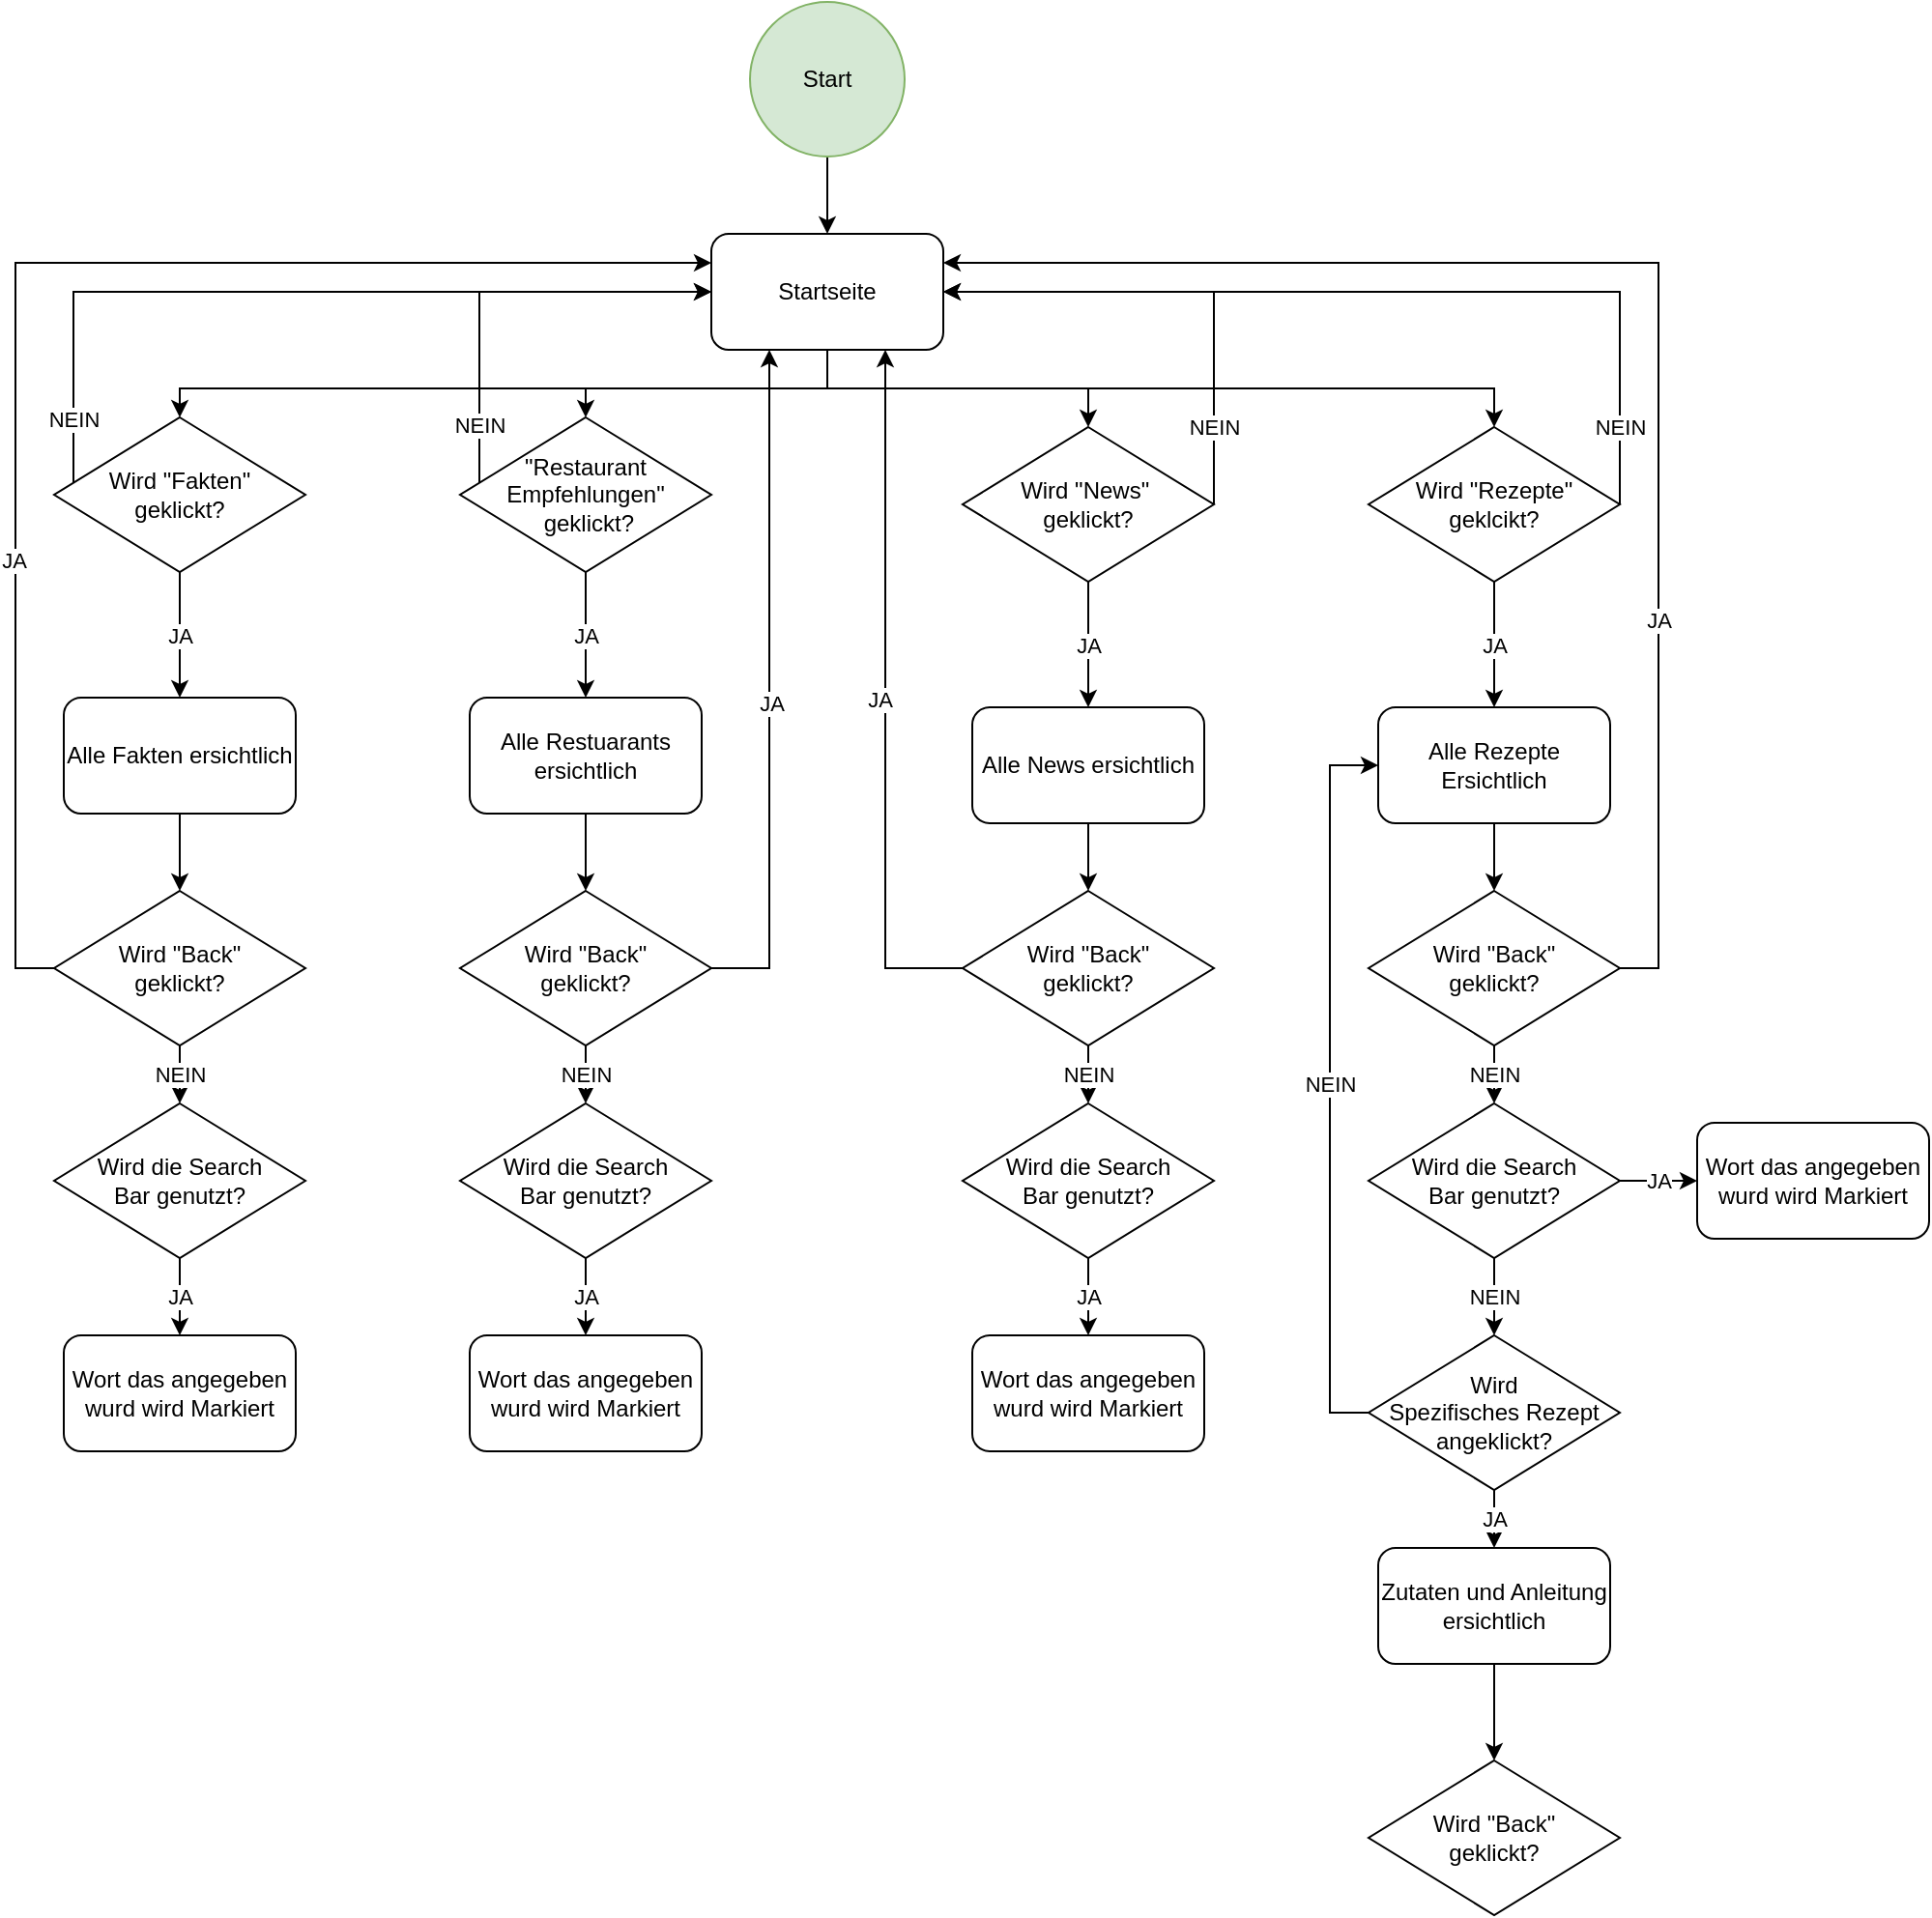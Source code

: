 <mxfile version="16.1.2" type="device"><diagram id="iL2ORo6g9EXBeduXCeGR" name="Seite-1"><mxGraphModel dx="1870" dy="708" grid="1" gridSize="10" guides="1" tooltips="1" connect="1" arrows="1" fold="1" page="1" pageScale="1" pageWidth="827" pageHeight="1169" math="0" shadow="0"><root><mxCell id="0"/><mxCell id="1" parent="0"/><mxCell id="6-bv8Tq8GmPl6VsPhSyO-18" style="edgeStyle=orthogonalEdgeStyle;rounded=0;orthogonalLoop=1;jettySize=auto;html=1;exitX=0.5;exitY=1;exitDx=0;exitDy=0;entryX=0.5;entryY=0;entryDx=0;entryDy=0;" edge="1" parent="1" source="6-bv8Tq8GmPl6VsPhSyO-1" target="6-bv8Tq8GmPl6VsPhSyO-12"><mxGeometry relative="1" as="geometry"><Array as="points"><mxPoint x="310" y="290"/><mxPoint x="-25" y="290"/></Array></mxGeometry></mxCell><mxCell id="6-bv8Tq8GmPl6VsPhSyO-19" style="edgeStyle=orthogonalEdgeStyle;rounded=0;orthogonalLoop=1;jettySize=auto;html=1;exitX=0.5;exitY=1;exitDx=0;exitDy=0;" edge="1" parent="1" source="6-bv8Tq8GmPl6VsPhSyO-1" target="6-bv8Tq8GmPl6VsPhSyO-14"><mxGeometry relative="1" as="geometry"><mxPoint x="270" y="270" as="sourcePoint"/><Array as="points"><mxPoint x="310" y="290"/><mxPoint x="185" y="290"/></Array></mxGeometry></mxCell><mxCell id="6-bv8Tq8GmPl6VsPhSyO-21" style="edgeStyle=orthogonalEdgeStyle;rounded=0;orthogonalLoop=1;jettySize=auto;html=1;entryX=0.5;entryY=0;entryDx=0;entryDy=0;exitX=0.5;exitY=1;exitDx=0;exitDy=0;" edge="1" parent="1" source="6-bv8Tq8GmPl6VsPhSyO-1" target="6-bv8Tq8GmPl6VsPhSyO-7"><mxGeometry relative="1" as="geometry"><mxPoint x="390" y="275" as="sourcePoint"/></mxGeometry></mxCell><mxCell id="6-bv8Tq8GmPl6VsPhSyO-22" style="edgeStyle=orthogonalEdgeStyle;rounded=0;orthogonalLoop=1;jettySize=auto;html=1;entryX=0.5;entryY=0;entryDx=0;entryDy=0;" edge="1" parent="1" source="6-bv8Tq8GmPl6VsPhSyO-1" target="6-bv8Tq8GmPl6VsPhSyO-13"><mxGeometry relative="1" as="geometry"><Array as="points"><mxPoint x="310" y="290"/><mxPoint x="655" y="290"/></Array></mxGeometry></mxCell><mxCell id="6-bv8Tq8GmPl6VsPhSyO-1" value="Startseite" style="rounded=1;whiteSpace=wrap;html=1;" vertex="1" parent="1"><mxGeometry x="250" y="210" width="120" height="60" as="geometry"/></mxCell><mxCell id="6-bv8Tq8GmPl6VsPhSyO-3" style="edgeStyle=orthogonalEdgeStyle;rounded=0;orthogonalLoop=1;jettySize=auto;html=1;entryX=0.5;entryY=0;entryDx=0;entryDy=0;" edge="1" parent="1" source="6-bv8Tq8GmPl6VsPhSyO-2" target="6-bv8Tq8GmPl6VsPhSyO-1"><mxGeometry relative="1" as="geometry"/></mxCell><mxCell id="6-bv8Tq8GmPl6VsPhSyO-2" value="Start" style="ellipse;whiteSpace=wrap;html=1;aspect=fixed;fillColor=#d5e8d4;strokeColor=#82b366;" vertex="1" parent="1"><mxGeometry x="270" y="90" width="80" height="80" as="geometry"/></mxCell><mxCell id="6-bv8Tq8GmPl6VsPhSyO-27" value="JA" style="edgeStyle=orthogonalEdgeStyle;rounded=0;orthogonalLoop=1;jettySize=auto;html=1;entryX=0.5;entryY=0;entryDx=0;entryDy=0;" edge="1" parent="1" source="6-bv8Tq8GmPl6VsPhSyO-7" target="6-bv8Tq8GmPl6VsPhSyO-25"><mxGeometry relative="1" as="geometry"/></mxCell><mxCell id="6-bv8Tq8GmPl6VsPhSyO-67" style="edgeStyle=orthogonalEdgeStyle;rounded=0;orthogonalLoop=1;jettySize=auto;html=1;entryX=1;entryY=0.5;entryDx=0;entryDy=0;exitX=1;exitY=0.5;exitDx=0;exitDy=0;" edge="1" parent="1" source="6-bv8Tq8GmPl6VsPhSyO-7" target="6-bv8Tq8GmPl6VsPhSyO-1"><mxGeometry relative="1" as="geometry"><Array as="points"><mxPoint x="510" y="240"/></Array></mxGeometry></mxCell><mxCell id="6-bv8Tq8GmPl6VsPhSyO-71" value="NEIN" style="edgeLabel;html=1;align=center;verticalAlign=middle;resizable=0;points=[];" vertex="1" connectable="0" parent="6-bv8Tq8GmPl6VsPhSyO-67"><mxGeometry x="-0.407" y="-1" relative="1" as="geometry"><mxPoint x="-1" y="34" as="offset"/></mxGeometry></mxCell><mxCell id="6-bv8Tq8GmPl6VsPhSyO-7" value="Wird &quot;News&quot;&amp;nbsp;&lt;br&gt;geklickt?" style="rhombus;whiteSpace=wrap;html=1;" vertex="1" parent="1"><mxGeometry x="380" y="310" width="130" height="80" as="geometry"/></mxCell><mxCell id="6-bv8Tq8GmPl6VsPhSyO-30" value="JA" style="edgeStyle=orthogonalEdgeStyle;rounded=0;orthogonalLoop=1;jettySize=auto;html=1;entryX=0.5;entryY=0;entryDx=0;entryDy=0;" edge="1" parent="1" source="6-bv8Tq8GmPl6VsPhSyO-12" target="6-bv8Tq8GmPl6VsPhSyO-23"><mxGeometry relative="1" as="geometry"/></mxCell><mxCell id="6-bv8Tq8GmPl6VsPhSyO-65" style="edgeStyle=orthogonalEdgeStyle;rounded=0;orthogonalLoop=1;jettySize=auto;html=1;entryX=0;entryY=0.5;entryDx=0;entryDy=0;" edge="1" parent="1" source="6-bv8Tq8GmPl6VsPhSyO-12" target="6-bv8Tq8GmPl6VsPhSyO-1"><mxGeometry relative="1" as="geometry"><Array as="points"><mxPoint x="-80" y="240"/></Array></mxGeometry></mxCell><mxCell id="6-bv8Tq8GmPl6VsPhSyO-72" value="NEIN" style="edgeLabel;html=1;align=center;verticalAlign=middle;resizable=0;points=[];" vertex="1" connectable="0" parent="6-bv8Tq8GmPl6VsPhSyO-65"><mxGeometry x="-0.787" relative="1" as="geometry"><mxPoint y="12" as="offset"/></mxGeometry></mxCell><mxCell id="6-bv8Tq8GmPl6VsPhSyO-12" value="Wird &quot;Fakten&quot; &lt;br&gt;geklickt?" style="rhombus;whiteSpace=wrap;html=1;" vertex="1" parent="1"><mxGeometry x="-90" y="305" width="130" height="80" as="geometry"/></mxCell><mxCell id="6-bv8Tq8GmPl6VsPhSyO-28" value="JA" style="edgeStyle=orthogonalEdgeStyle;rounded=0;orthogonalLoop=1;jettySize=auto;html=1;entryX=0.5;entryY=0;entryDx=0;entryDy=0;" edge="1" parent="1" source="6-bv8Tq8GmPl6VsPhSyO-13" target="6-bv8Tq8GmPl6VsPhSyO-26"><mxGeometry relative="1" as="geometry"/></mxCell><mxCell id="6-bv8Tq8GmPl6VsPhSyO-68" value="NEIN" style="edgeStyle=orthogonalEdgeStyle;rounded=0;orthogonalLoop=1;jettySize=auto;html=1;entryX=1;entryY=0.5;entryDx=0;entryDy=0;exitX=1;exitY=0.5;exitDx=0;exitDy=0;" edge="1" parent="1" source="6-bv8Tq8GmPl6VsPhSyO-13" target="6-bv8Tq8GmPl6VsPhSyO-1"><mxGeometry x="-0.826" relative="1" as="geometry"><Array as="points"><mxPoint x="720" y="240"/></Array><mxPoint as="offset"/></mxGeometry></mxCell><mxCell id="6-bv8Tq8GmPl6VsPhSyO-13" value="Wird &quot;Rezepte&quot; &lt;br&gt;geklcikt?" style="rhombus;whiteSpace=wrap;html=1;" vertex="1" parent="1"><mxGeometry x="590" y="310" width="130" height="80" as="geometry"/></mxCell><mxCell id="6-bv8Tq8GmPl6VsPhSyO-29" value="JA" style="edgeStyle=orthogonalEdgeStyle;rounded=0;orthogonalLoop=1;jettySize=auto;html=1;entryX=0.5;entryY=0;entryDx=0;entryDy=0;" edge="1" parent="1" source="6-bv8Tq8GmPl6VsPhSyO-14" target="6-bv8Tq8GmPl6VsPhSyO-24"><mxGeometry relative="1" as="geometry"/></mxCell><mxCell id="6-bv8Tq8GmPl6VsPhSyO-66" style="edgeStyle=orthogonalEdgeStyle;rounded=0;orthogonalLoop=1;jettySize=auto;html=1;entryX=0;entryY=0.5;entryDx=0;entryDy=0;" edge="1" parent="1" source="6-bv8Tq8GmPl6VsPhSyO-14" target="6-bv8Tq8GmPl6VsPhSyO-1"><mxGeometry relative="1" as="geometry"><Array as="points"><mxPoint x="130" y="240"/></Array></mxGeometry></mxCell><mxCell id="6-bv8Tq8GmPl6VsPhSyO-73" value="NEIN" style="edgeLabel;html=1;align=center;verticalAlign=middle;resizable=0;points=[];" vertex="1" connectable="0" parent="6-bv8Tq8GmPl6VsPhSyO-66"><mxGeometry x="-0.72" relative="1" as="geometry"><mxPoint as="offset"/></mxGeometry></mxCell><mxCell id="6-bv8Tq8GmPl6VsPhSyO-14" value="&quot;Restaurant &lt;br&gt;Empfehlungen&quot;&lt;br&gt;&amp;nbsp;geklickt?" style="rhombus;whiteSpace=wrap;html=1;" vertex="1" parent="1"><mxGeometry x="120" y="305" width="130" height="80" as="geometry"/></mxCell><mxCell id="6-bv8Tq8GmPl6VsPhSyO-38" style="edgeStyle=orthogonalEdgeStyle;rounded=0;orthogonalLoop=1;jettySize=auto;html=1;entryX=0.5;entryY=0;entryDx=0;entryDy=0;" edge="1" parent="1" source="6-bv8Tq8GmPl6VsPhSyO-23" target="6-bv8Tq8GmPl6VsPhSyO-31"><mxGeometry relative="1" as="geometry"/></mxCell><mxCell id="6-bv8Tq8GmPl6VsPhSyO-23" value="Alle Fakten ersichtlich" style="rounded=1;whiteSpace=wrap;html=1;" vertex="1" parent="1"><mxGeometry x="-85" y="450" width="120" height="60" as="geometry"/></mxCell><mxCell id="6-bv8Tq8GmPl6VsPhSyO-35" value="" style="edgeStyle=orthogonalEdgeStyle;rounded=0;orthogonalLoop=1;jettySize=auto;html=1;" edge="1" parent="1" source="6-bv8Tq8GmPl6VsPhSyO-24" target="6-bv8Tq8GmPl6VsPhSyO-32"><mxGeometry relative="1" as="geometry"/></mxCell><mxCell id="6-bv8Tq8GmPl6VsPhSyO-24" value="Alle Restuarants ersichtlich" style="rounded=1;whiteSpace=wrap;html=1;" vertex="1" parent="1"><mxGeometry x="125" y="450" width="120" height="60" as="geometry"/></mxCell><mxCell id="6-bv8Tq8GmPl6VsPhSyO-37" style="edgeStyle=orthogonalEdgeStyle;rounded=0;orthogonalLoop=1;jettySize=auto;html=1;entryX=0.5;entryY=0;entryDx=0;entryDy=0;" edge="1" parent="1" source="6-bv8Tq8GmPl6VsPhSyO-25" target="6-bv8Tq8GmPl6VsPhSyO-33"><mxGeometry relative="1" as="geometry"/></mxCell><mxCell id="6-bv8Tq8GmPl6VsPhSyO-25" value="Alle News ersichtlich" style="rounded=1;whiteSpace=wrap;html=1;" vertex="1" parent="1"><mxGeometry x="385" y="455" width="120" height="60" as="geometry"/></mxCell><mxCell id="6-bv8Tq8GmPl6VsPhSyO-36" style="edgeStyle=orthogonalEdgeStyle;rounded=0;orthogonalLoop=1;jettySize=auto;html=1;entryX=0.5;entryY=0;entryDx=0;entryDy=0;" edge="1" parent="1" source="6-bv8Tq8GmPl6VsPhSyO-26" target="6-bv8Tq8GmPl6VsPhSyO-34"><mxGeometry relative="1" as="geometry"/></mxCell><mxCell id="6-bv8Tq8GmPl6VsPhSyO-26" value="Alle Rezepte Ersichtlich" style="rounded=1;whiteSpace=wrap;html=1;" vertex="1" parent="1"><mxGeometry x="595" y="455" width="120" height="60" as="geometry"/></mxCell><mxCell id="6-bv8Tq8GmPl6VsPhSyO-43" style="edgeStyle=orthogonalEdgeStyle;rounded=0;orthogonalLoop=1;jettySize=auto;html=1;entryX=0;entryY=0.25;entryDx=0;entryDy=0;" edge="1" parent="1" source="6-bv8Tq8GmPl6VsPhSyO-31" target="6-bv8Tq8GmPl6VsPhSyO-1"><mxGeometry relative="1" as="geometry"><Array as="points"><mxPoint x="-110" y="590"/><mxPoint x="-110" y="225"/></Array></mxGeometry></mxCell><mxCell id="6-bv8Tq8GmPl6VsPhSyO-44" value="JA" style="edgeLabel;html=1;align=center;verticalAlign=middle;resizable=0;points=[];" vertex="1" connectable="0" parent="6-bv8Tq8GmPl6VsPhSyO-43"><mxGeometry x="-0.378" y="1" relative="1" as="geometry"><mxPoint as="offset"/></mxGeometry></mxCell><mxCell id="6-bv8Tq8GmPl6VsPhSyO-74" value="NEIN" style="edgeStyle=orthogonalEdgeStyle;rounded=0;orthogonalLoop=1;jettySize=auto;html=1;entryX=0.5;entryY=0;entryDx=0;entryDy=0;" edge="1" parent="1" source="6-bv8Tq8GmPl6VsPhSyO-31" target="6-bv8Tq8GmPl6VsPhSyO-55"><mxGeometry relative="1" as="geometry"/></mxCell><mxCell id="6-bv8Tq8GmPl6VsPhSyO-31" value="Wird &quot;Back&quot; &lt;br&gt;geklickt?" style="rhombus;whiteSpace=wrap;html=1;" vertex="1" parent="1"><mxGeometry x="-90" y="550" width="130" height="80" as="geometry"/></mxCell><mxCell id="6-bv8Tq8GmPl6VsPhSyO-39" style="edgeStyle=orthogonalEdgeStyle;rounded=0;orthogonalLoop=1;jettySize=auto;html=1;entryX=0.25;entryY=1;entryDx=0;entryDy=0;" edge="1" parent="1" source="6-bv8Tq8GmPl6VsPhSyO-32" target="6-bv8Tq8GmPl6VsPhSyO-1"><mxGeometry relative="1" as="geometry"><mxPoint x="310" y="510" as="targetPoint"/><Array as="points"><mxPoint x="280" y="590"/></Array></mxGeometry></mxCell><mxCell id="6-bv8Tq8GmPl6VsPhSyO-46" value="JA" style="edgeLabel;html=1;align=center;verticalAlign=middle;resizable=0;points=[];" vertex="1" connectable="0" parent="6-bv8Tq8GmPl6VsPhSyO-39"><mxGeometry x="-0.045" y="-1" relative="1" as="geometry"><mxPoint as="offset"/></mxGeometry></mxCell><mxCell id="6-bv8Tq8GmPl6VsPhSyO-75" value="NEIN" style="edgeStyle=orthogonalEdgeStyle;rounded=0;orthogonalLoop=1;jettySize=auto;html=1;entryX=0.5;entryY=0;entryDx=0;entryDy=0;" edge="1" parent="1" source="6-bv8Tq8GmPl6VsPhSyO-32" target="6-bv8Tq8GmPl6VsPhSyO-54"><mxGeometry relative="1" as="geometry"/></mxCell><mxCell id="6-bv8Tq8GmPl6VsPhSyO-32" value="Wird &quot;Back&quot; &lt;br&gt;geklickt?" style="rhombus;whiteSpace=wrap;html=1;" vertex="1" parent="1"><mxGeometry x="120" y="550" width="130" height="80" as="geometry"/></mxCell><mxCell id="6-bv8Tq8GmPl6VsPhSyO-41" style="edgeStyle=orthogonalEdgeStyle;rounded=0;orthogonalLoop=1;jettySize=auto;html=1;entryX=0.75;entryY=1;entryDx=0;entryDy=0;" edge="1" parent="1" source="6-bv8Tq8GmPl6VsPhSyO-33" target="6-bv8Tq8GmPl6VsPhSyO-1"><mxGeometry relative="1" as="geometry"/></mxCell><mxCell id="6-bv8Tq8GmPl6VsPhSyO-45" value="JA" style="edgeLabel;html=1;align=center;verticalAlign=middle;resizable=0;points=[];" vertex="1" connectable="0" parent="6-bv8Tq8GmPl6VsPhSyO-41"><mxGeometry x="-0.006" y="3" relative="1" as="geometry"><mxPoint as="offset"/></mxGeometry></mxCell><mxCell id="6-bv8Tq8GmPl6VsPhSyO-78" value="NEIN" style="edgeStyle=orthogonalEdgeStyle;rounded=0;orthogonalLoop=1;jettySize=auto;html=1;entryX=0.5;entryY=0;entryDx=0;entryDy=0;" edge="1" parent="1" source="6-bv8Tq8GmPl6VsPhSyO-33" target="6-bv8Tq8GmPl6VsPhSyO-53"><mxGeometry relative="1" as="geometry"/></mxCell><mxCell id="6-bv8Tq8GmPl6VsPhSyO-33" value="Wird &quot;Back&quot; &lt;br&gt;geklickt?" style="rhombus;whiteSpace=wrap;html=1;" vertex="1" parent="1"><mxGeometry x="380" y="550" width="130" height="80" as="geometry"/></mxCell><mxCell id="6-bv8Tq8GmPl6VsPhSyO-42" value="JA" style="edgeStyle=orthogonalEdgeStyle;rounded=0;orthogonalLoop=1;jettySize=auto;html=1;entryX=1;entryY=0.25;entryDx=0;entryDy=0;" edge="1" parent="1" source="6-bv8Tq8GmPl6VsPhSyO-34" target="6-bv8Tq8GmPl6VsPhSyO-1"><mxGeometry x="-0.47" relative="1" as="geometry"><Array as="points"><mxPoint x="740" y="590"/><mxPoint x="740" y="225"/></Array><mxPoint as="offset"/></mxGeometry></mxCell><mxCell id="6-bv8Tq8GmPl6VsPhSyO-81" value="NEIN" style="edgeStyle=orthogonalEdgeStyle;rounded=0;orthogonalLoop=1;jettySize=auto;html=1;entryX=0.5;entryY=0;entryDx=0;entryDy=0;" edge="1" parent="1" source="6-bv8Tq8GmPl6VsPhSyO-34" target="6-bv8Tq8GmPl6VsPhSyO-63"><mxGeometry relative="1" as="geometry"/></mxCell><mxCell id="6-bv8Tq8GmPl6VsPhSyO-34" value="Wird &quot;Back&quot; &lt;br&gt;geklickt?" style="rhombus;whiteSpace=wrap;html=1;" vertex="1" parent="1"><mxGeometry x="590" y="550" width="130" height="80" as="geometry"/></mxCell><mxCell id="6-bv8Tq8GmPl6VsPhSyO-83" value="JA" style="edgeStyle=orthogonalEdgeStyle;rounded=0;orthogonalLoop=1;jettySize=auto;html=1;entryX=0.5;entryY=0;entryDx=0;entryDy=0;" edge="1" parent="1" source="6-bv8Tq8GmPl6VsPhSyO-50" target="6-bv8Tq8GmPl6VsPhSyO-51"><mxGeometry relative="1" as="geometry"/></mxCell><mxCell id="6-bv8Tq8GmPl6VsPhSyO-86" value="NEIN" style="edgeStyle=orthogonalEdgeStyle;rounded=0;orthogonalLoop=1;jettySize=auto;html=1;entryX=0;entryY=0.5;entryDx=0;entryDy=0;" edge="1" parent="1" source="6-bv8Tq8GmPl6VsPhSyO-50" target="6-bv8Tq8GmPl6VsPhSyO-26"><mxGeometry relative="1" as="geometry"><Array as="points"><mxPoint x="570" y="820"/><mxPoint x="570" y="485"/></Array></mxGeometry></mxCell><mxCell id="6-bv8Tq8GmPl6VsPhSyO-50" value="Wird &lt;br&gt;Spezifisches Rezept &lt;br&gt;angeklickt?" style="rhombus;whiteSpace=wrap;html=1;" vertex="1" parent="1"><mxGeometry x="590" y="780" width="130" height="80" as="geometry"/></mxCell><mxCell id="6-bv8Tq8GmPl6VsPhSyO-84" style="edgeStyle=orthogonalEdgeStyle;rounded=0;orthogonalLoop=1;jettySize=auto;html=1;entryX=0.5;entryY=0;entryDx=0;entryDy=0;" edge="1" parent="1" source="6-bv8Tq8GmPl6VsPhSyO-51" target="6-bv8Tq8GmPl6VsPhSyO-52"><mxGeometry relative="1" as="geometry"/></mxCell><mxCell id="6-bv8Tq8GmPl6VsPhSyO-51" value="Zutaten und Anleitung ersichtlich" style="rounded=1;whiteSpace=wrap;html=1;" vertex="1" parent="1"><mxGeometry x="595" y="890" width="120" height="60" as="geometry"/></mxCell><mxCell id="6-bv8Tq8GmPl6VsPhSyO-52" value="Wird &quot;Back&quot; &lt;br&gt;geklickt?" style="rhombus;whiteSpace=wrap;html=1;" vertex="1" parent="1"><mxGeometry x="590" y="1000" width="130" height="80" as="geometry"/></mxCell><mxCell id="6-bv8Tq8GmPl6VsPhSyO-80" value="JA" style="edgeStyle=orthogonalEdgeStyle;rounded=0;orthogonalLoop=1;jettySize=auto;html=1;entryX=0.5;entryY=0;entryDx=0;entryDy=0;" edge="1" parent="1" source="6-bv8Tq8GmPl6VsPhSyO-53" target="6-bv8Tq8GmPl6VsPhSyO-58"><mxGeometry relative="1" as="geometry"/></mxCell><mxCell id="6-bv8Tq8GmPl6VsPhSyO-53" value="Wird die Search &lt;br&gt;Bar genutzt?" style="rhombus;whiteSpace=wrap;html=1;" vertex="1" parent="1"><mxGeometry x="380" y="660" width="130" height="80" as="geometry"/></mxCell><mxCell id="6-bv8Tq8GmPl6VsPhSyO-77" value="JA" style="edgeStyle=orthogonalEdgeStyle;rounded=0;orthogonalLoop=1;jettySize=auto;html=1;entryX=0.5;entryY=0;entryDx=0;entryDy=0;" edge="1" parent="1" source="6-bv8Tq8GmPl6VsPhSyO-54" target="6-bv8Tq8GmPl6VsPhSyO-62"><mxGeometry relative="1" as="geometry"/></mxCell><mxCell id="6-bv8Tq8GmPl6VsPhSyO-54" value="Wird die Search &lt;br&gt;Bar genutzt?" style="rhombus;whiteSpace=wrap;html=1;" vertex="1" parent="1"><mxGeometry x="120" y="660" width="130" height="80" as="geometry"/></mxCell><mxCell id="6-bv8Tq8GmPl6VsPhSyO-76" value="JA" style="edgeStyle=orthogonalEdgeStyle;rounded=0;orthogonalLoop=1;jettySize=auto;html=1;entryX=0.5;entryY=0;entryDx=0;entryDy=0;" edge="1" parent="1" source="6-bv8Tq8GmPl6VsPhSyO-55" target="6-bv8Tq8GmPl6VsPhSyO-61"><mxGeometry relative="1" as="geometry"/></mxCell><mxCell id="6-bv8Tq8GmPl6VsPhSyO-55" value="Wird die Search &lt;br&gt;Bar genutzt?" style="rhombus;whiteSpace=wrap;html=1;" vertex="1" parent="1"><mxGeometry x="-90" y="660" width="130" height="80" as="geometry"/></mxCell><mxCell id="6-bv8Tq8GmPl6VsPhSyO-58" value="Wort das angegeben wurd wird Markiert" style="rounded=1;whiteSpace=wrap;html=1;" vertex="1" parent="1"><mxGeometry x="385" y="780" width="120" height="60" as="geometry"/></mxCell><mxCell id="6-bv8Tq8GmPl6VsPhSyO-61" value="Wort das angegeben wurd wird Markiert" style="rounded=1;whiteSpace=wrap;html=1;" vertex="1" parent="1"><mxGeometry x="-85" y="780" width="120" height="60" as="geometry"/></mxCell><mxCell id="6-bv8Tq8GmPl6VsPhSyO-62" value="Wort das angegeben wurd wird Markiert" style="rounded=1;whiteSpace=wrap;html=1;" vertex="1" parent="1"><mxGeometry x="125" y="780" width="120" height="60" as="geometry"/></mxCell><mxCell id="6-bv8Tq8GmPl6VsPhSyO-82" value="NEIN" style="edgeStyle=orthogonalEdgeStyle;rounded=0;orthogonalLoop=1;jettySize=auto;html=1;entryX=0.5;entryY=0;entryDx=0;entryDy=0;" edge="1" parent="1" source="6-bv8Tq8GmPl6VsPhSyO-63" target="6-bv8Tq8GmPl6VsPhSyO-50"><mxGeometry relative="1" as="geometry"/></mxCell><mxCell id="6-bv8Tq8GmPl6VsPhSyO-85" value="JA" style="edgeStyle=orthogonalEdgeStyle;rounded=0;orthogonalLoop=1;jettySize=auto;html=1;entryX=0;entryY=0.5;entryDx=0;entryDy=0;" edge="1" parent="1" source="6-bv8Tq8GmPl6VsPhSyO-63" target="6-bv8Tq8GmPl6VsPhSyO-64"><mxGeometry relative="1" as="geometry"/></mxCell><mxCell id="6-bv8Tq8GmPl6VsPhSyO-63" value="Wird die Search &lt;br&gt;Bar genutzt?" style="rhombus;whiteSpace=wrap;html=1;" vertex="1" parent="1"><mxGeometry x="590" y="660" width="130" height="80" as="geometry"/></mxCell><mxCell id="6-bv8Tq8GmPl6VsPhSyO-64" value="Wort das angegeben wurd wird Markiert" style="rounded=1;whiteSpace=wrap;html=1;" vertex="1" parent="1"><mxGeometry x="760" y="670" width="120" height="60" as="geometry"/></mxCell></root></mxGraphModel></diagram></mxfile>